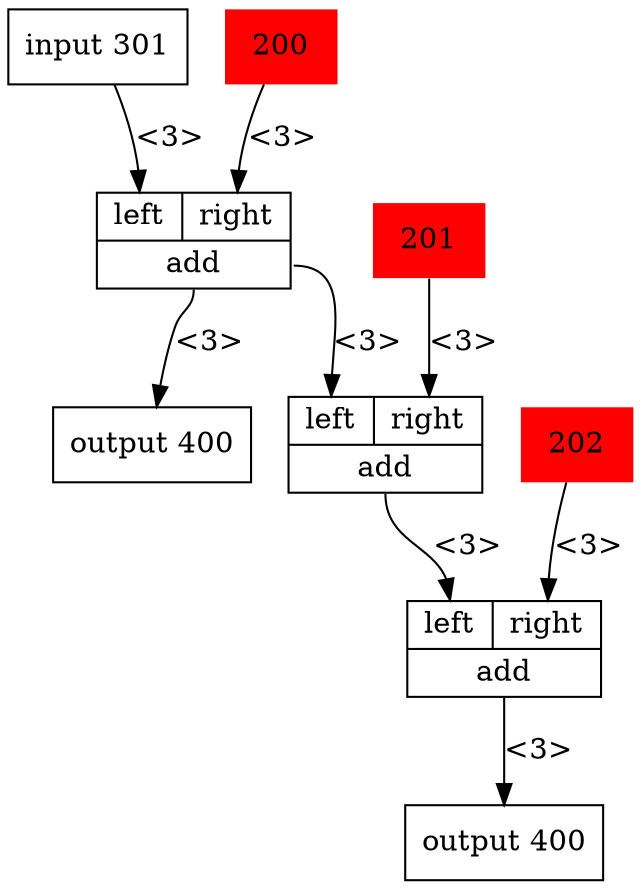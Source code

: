 digraph packetarc {
node [shape=record];
in_301 [label="input 301"];
c_200 [label="200" shape=plaintext color="red" style="filled"];
c_201 [label="201" shape=plaintext color="red" style="filled"];
c_202 [label="202" shape=plaintext color="red" style="filled"];
opadd_100 [label="{{<left> left | <right> right} | <out> add}" debug="25454 1"];
opadd_101 [label="{{<left> left | <right> right} | <out> add}" debug="25454 1"];
opadd_102 [label="{{<left> left | <right> right} | <out> add}" debug="25454 1"];
out_400 [label="output 400"];
out_401 [label="output 400"];


in_301			-> 		opadd_100:left		[label="<3>"];
c_200 			-> 		opadd_100:right		[label="<3>"];

opadd_100:out 	-> 		opadd_101:left 		[label="<3>"];
c_201 			-> 		opadd_101:right		[label="<3>"];

opadd_101:out 	-> 		opadd_102:left 		[label="<3>"];
c_202 			-> 		opadd_102:right		[label="<3>"];


opadd_102:out 	-> 		out_400 			[label="<3>"];


opadd_100:out 	-> 		out_401 			[label="<3>"];
}